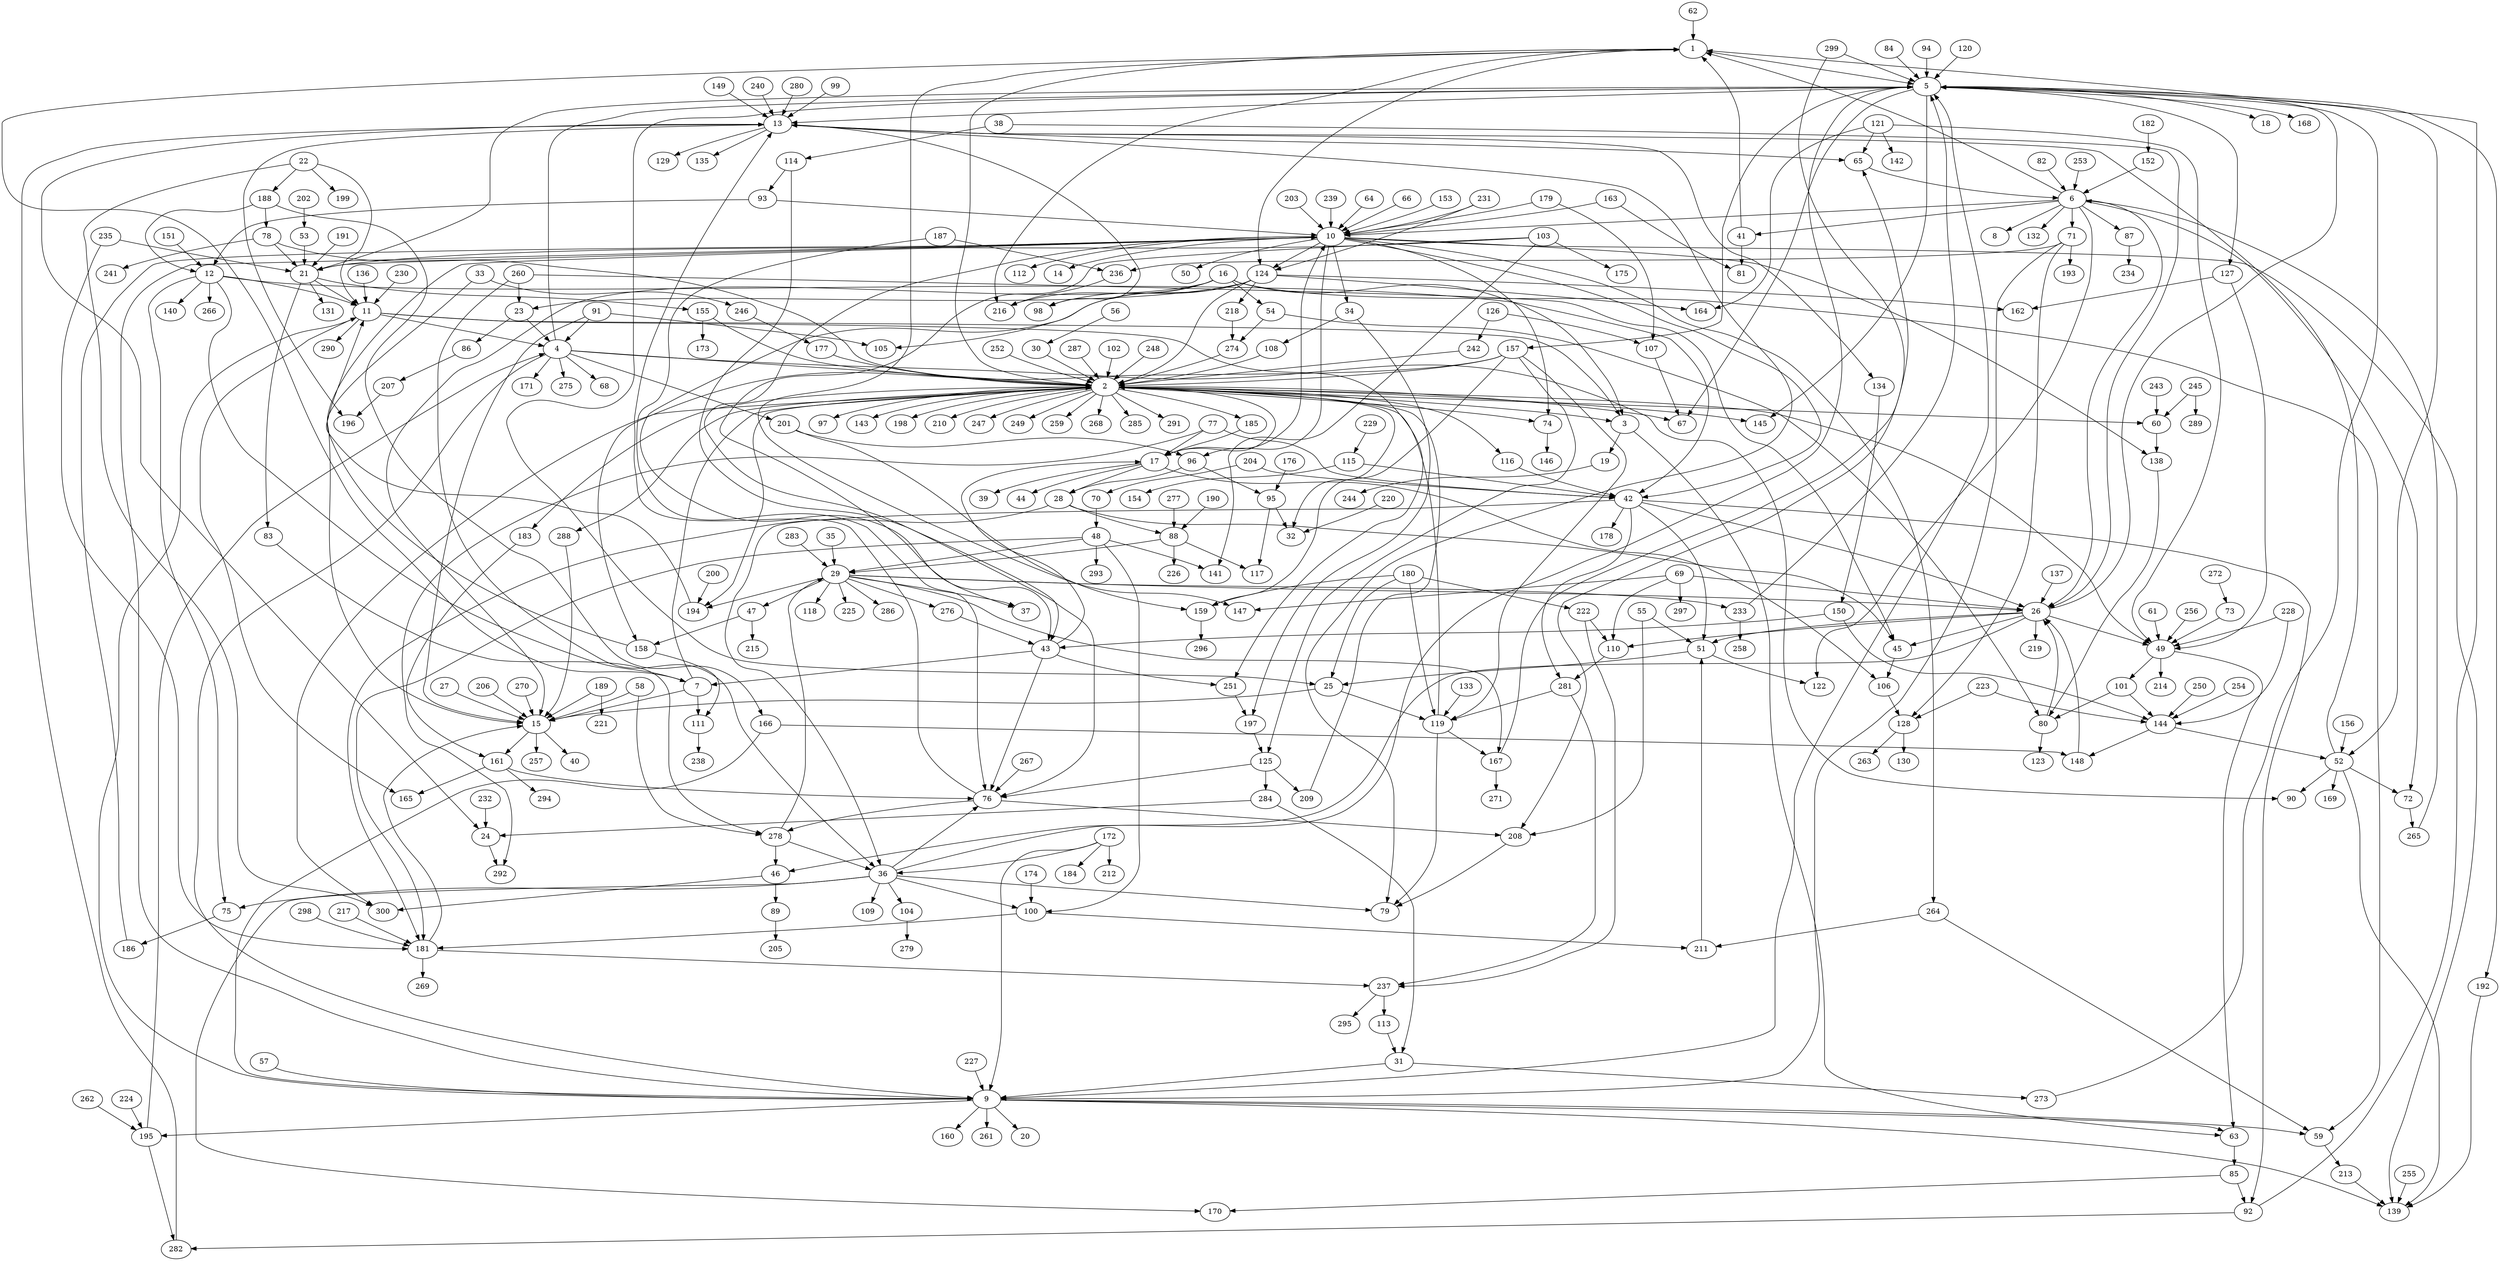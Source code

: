 digraph G {
  1;
  2;
  3;
  4;
  5;
  6;
  7;
  8;
  9;
  10;
  11;
  12;
  13;
  14;
  15;
  16;
  17;
  18;
  19;
  20;
  21;
  22;
  23;
  24;
  25;
  26;
  27;
  28;
  29;
  30;
  31;
  32;
  33;
  34;
  35;
  36;
  37;
  38;
  39;
  40;
  41;
  42;
  43;
  44;
  45;
  46;
  47;
  48;
  49;
  50;
  51;
  52;
  53;
  54;
  55;
  56;
  57;
  58;
  59;
  60;
  61;
  62;
  63;
  64;
  65;
  66;
  67;
  68;
  69;
  70;
  71;
  72;
  73;
  74;
  75;
  76;
  77;
  78;
  79;
  80;
  81;
  82;
  83;
  84;
  85;
  86;
  87;
  88;
  89;
  90;
  91;
  92;
  93;
  94;
  95;
  96;
  97;
  98;
  99;
  100;
  101;
  102;
  103;
  104;
  105;
  106;
  107;
  108;
  109;
  110;
  111;
  112;
  113;
  114;
  115;
  116;
  117;
  118;
  119;
  120;
  121;
  122;
  123;
  124;
  125;
  126;
  127;
  128;
  129;
  130;
  131;
  132;
  133;
  134;
  135;
  136;
  137;
  138;
  139;
  140;
  141;
  142;
  143;
  144;
  145;
  146;
  147;
  148;
  149;
  150;
  151;
  152;
  153;
  154;
  155;
  156;
  157;
  158;
  159;
  160;
  161;
  162;
  163;
  164;
  165;
  166;
  167;
  168;
  169;
  170;
  171;
  172;
  173;
  174;
  175;
  176;
  177;
  178;
  179;
  180;
  181;
  182;
  183;
  184;
  185;
  186;
  187;
  188;
  189;
  190;
  191;
  192;
  193;
  194;
  195;
  196;
  197;
  198;
  199;
  200;
  201;
  202;
  203;
  204;
  205;
  206;
  207;
  208;
  209;
  210;
  211;
  212;
  213;
  214;
  215;
  216;
  217;
  218;
  219;
  220;
  221;
  222;
  223;
  224;
  225;
  226;
  227;
  228;
  229;
  230;
  231;
  232;
  233;
  234;
  235;
  236;
  237;
  238;
  239;
  240;
  241;
  242;
  243;
  244;
  245;
  246;
  247;
  248;
  249;
  250;
  251;
  252;
  253;
  254;
  255;
  256;
  257;
  258;
  259;
  260;
  261;
  262;
  263;
  264;
  265;
  266;
  267;
  268;
  269;
  270;
  271;
  272;
  273;
  274;
  275;
  276;
  277;
  278;
  279;
  280;
  281;
  282;
  283;
  284;
  285;
  286;
  287;
  288;
  289;
  290;
  291;
  292;
  293;
  294;
  295;
  296;
  297;
  298;
  299;
  300;
  2 -> 1;
  2 -> 3;
  4 -> 2;
  1 -> 5;
  4 -> 5;
  6 -> 1;
  7 -> 1;
  7 -> 2;
  6 -> 8;
  4 -> 9;
  9 -> 5;
  6 -> 10;
  9 -> 10;
  11 -> 3;
  11 -> 4;
  9 -> 11;
  12 -> 7;
  12 -> 11;
  5 -> 13;
  10 -> 14;
  7 -> 15;
  16 -> 3;
  16 -> 15;
  2 -> 17;
  17 -> 10;
  5 -> 18;
  3 -> 19;
  9 -> 20;
  5 -> 21;
  10 -> 21;
  21 -> 11;
  22 -> 11;
  23 -> 4;
  13 -> 24;
  5 -> 25;
  25 -> 15;
  26 -> 5;
  6 -> 26;
  27 -> 15;
  17 -> 28;
  29 -> 26;
  30 -> 2;
  31 -> 9;
  2 -> 32;
  33 -> 15;
  10 -> 34;
  35 -> 29;
  36 -> 5;
  29 -> 37;
  38 -> 26;
  17 -> 39;
  15 -> 40;
  41 -> 1;
  6 -> 41;
  10 -> 42;
  12 -> 42;
  42 -> 26;
  42 -> 36;
  43 -> 7;
  10 -> 43;
  43 -> 17;
  17 -> 44;
  26 -> 45;
  28 -> 45;
  26 -> 46;
  29 -> 47;
  48 -> 29;
  2 -> 49;
  26 -> 49;
  10 -> 50;
  51 -> 25;
  26 -> 51;
  42 -> 51;
  5 -> 52;
  52 -> 13;
  53 -> 21;
  16 -> 54;
  55 -> 51;
  56 -> 30;
  57 -> 9;
  58 -> 15;
  9 -> 59;
  16 -> 59;
  2 -> 60;
  61 -> 49;
  62 -> 1;
  3 -> 63;
  9 -> 63;
  49 -> 63;
  64 -> 10;
  65 -> 6;
  13 -> 65;
  66 -> 10;
  2 -> 67;
  5 -> 67;
  4 -> 68;
  69 -> 26;
  70 -> 48;
  6 -> 71;
  71 -> 9;
  6 -> 72;
  52 -> 72;
  73 -> 49;
  2 -> 74;
  10 -> 74;
  12 -> 75;
  36 -> 75;
  76 -> 13;
  36 -> 76;
  43 -> 76;
  77 -> 17;
  77 -> 42;
  78 -> 2;
  78 -> 21;
  13 -> 79;
  36 -> 79;
  80 -> 26;
  54 -> 80;
  41 -> 81;
  82 -> 6;
  21 -> 83;
  84 -> 5;
  63 -> 85;
  23 -> 86;
  6 -> 87;
  28 -> 88;
  88 -> 29;
  46 -> 89;
  4 -> 90;
  52 -> 90;
  91 -> 4;
  91 -> 15;
  92 -> 1;
  42 -> 92;
  85 -> 92;
  93 -> 10;
  93 -> 12;
  94 -> 5;
  95 -> 32;
  10 -> 96;
  96 -> 28;
  96 -> 95;
  2 -> 97;
  13 -> 98;
  99 -> 13;
  36 -> 100;
  48 -> 100;
  49 -> 101;
  101 -> 80;
  102 -> 2;
  103 -> 21;
  103 -> 37;
  36 -> 104;
  16 -> 105;
  91 -> 105;
  17 -> 106;
  45 -> 106;
  107 -> 67;
  108 -> 2;
  34 -> 108;
  36 -> 109;
  26 -> 110;
  69 -> 110;
  7 -> 111;
  10 -> 112;
  113 -> 31;
  38 -> 114;
  114 -> 76;
  114 -> 93;
  115 -> 42;
  2 -> 116;
  116 -> 42;
  88 -> 117;
  95 -> 117;
  29 -> 118;
  119 -> 2;
  25 -> 119;
  119 -> 79;
  120 -> 5;
  121 -> 49;
  121 -> 65;
  6 -> 122;
  51 -> 122;
  80 -> 123;
  1 -> 124;
  124 -> 2;
  10 -> 124;
  124 -> 23;
  124 -> 43;
  124 -> 98;
  125 -> 76;
  126 -> 107;
  5 -> 127;
  127 -> 49;
  71 -> 128;
  106 -> 128;
  13 -> 129;
  128 -> 130;
  21 -> 131;
  6 -> 132;
  133 -> 119;
  13 -> 134;
  13 -> 135;
  136 -> 11;
  137 -> 26;
  10 -> 138;
  60 -> 138;
  138 -> 80;
  9 -> 139;
  10 -> 139;
  52 -> 139;
  12 -> 140;
  48 -> 141;
  103 -> 141;
  121 -> 142;
  2 -> 143;
  144 -> 52;
  101 -> 144;
  2 -> 145;
  5 -> 145;
  74 -> 146;
  1 -> 147;
  69 -> 147;
  148 -> 26;
  144 -> 148;
  149 -> 13;
  150 -> 43;
  134 -> 150;
  150 -> 144;
  151 -> 12;
  152 -> 6;
  153 -> 10;
  115 -> 154;
  155 -> 2;
  21 -> 155;
  156 -> 52;
  157 -> 2;
  5 -> 157;
  157 -> 119;
  157 -> 125;
  158 -> 10;
  47 -> 158;
  158 -> 111;
  157 -> 158;
  157 -> 159;
  9 -> 160;
  15 -> 161;
  161 -> 76;
  124 -> 162;
  127 -> 162;
  163 -> 10;
  163 -> 81;
  121 -> 164;
  124 -> 164;
  11 -> 165;
  161 -> 165;
  166 -> 9;
  166 -> 148;
  29 -> 167;
  167 -> 65;
  119 -> 167;
  5 -> 168;
  52 -> 169;
  36 -> 170;
  85 -> 170;
  4 -> 171;
  172 -> 9;
  172 -> 36;
  155 -> 173;
  174 -> 100;
  103 -> 175;
  176 -> 95;
  177 -> 2;
  42 -> 178;
  179 -> 10;
  179 -> 107;
  180 -> 25;
  180 -> 119;
  180 -> 159;
  181 -> 15;
  28 -> 181;
  48 -> 181;
  100 -> 181;
  182 -> 152;
  2 -> 183;
  183 -> 161;
  172 -> 184;
  2 -> 185;
  185 -> 17;
  186 -> 10;
  75 -> 186;
  187 -> 76;
  188 -> 12;
  22 -> 188;
  188 -> 78;
  188 -> 166;
  189 -> 15;
  190 -> 88;
  191 -> 21;
  5 -> 192;
  192 -> 139;
  71 -> 193;
  2 -> 194;
  194 -> 11;
  29 -> 194;
  195 -> 4;
  9 -> 195;
  13 -> 196;
  34 -> 197;
  197 -> 125;
  2 -> 198;
  22 -> 199;
  200 -> 194;
  4 -> 201;
  201 -> 96;
  201 -> 159;
  202 -> 53;
  203 -> 10;
  204 -> 42;
  204 -> 70;
  89 -> 205;
  206 -> 15;
  86 -> 207;
  207 -> 196;
  55 -> 208;
  76 -> 208;
  208 -> 79;
  209 -> 2;
  125 -> 209;
  2 -> 210;
  211 -> 51;
  100 -> 211;
  172 -> 212;
  59 -> 213;
  213 -> 139;
  49 -> 214;
  47 -> 215;
  1 -> 216;
  16 -> 216;
  217 -> 181;
  124 -> 218;
  26 -> 219;
  220 -> 32;
  189 -> 221;
  222 -> 110;
  180 -> 222;
  223 -> 128;
  223 -> 144;
  224 -> 195;
  29 -> 225;
  88 -> 226;
  227 -> 9;
  228 -> 49;
  228 -> 144;
  229 -> 115;
  230 -> 11;
  231 -> 10;
  231 -> 124;
  232 -> 24;
  233 -> 5;
  29 -> 233;
  87 -> 234;
  235 -> 21;
  235 -> 181;
  71 -> 236;
  187 -> 236;
  236 -> 216;
  237 -> 113;
  181 -> 237;
  222 -> 237;
  111 -> 238;
  239 -> 10;
  240 -> 13;
  78 -> 241;
  242 -> 2;
  126 -> 242;
  243 -> 60;
  19 -> 244;
  245 -> 60;
  33 -> 246;
  246 -> 177;
  2 -> 247;
  248 -> 2;
  2 -> 249;
  250 -> 144;
  11 -> 251;
  43 -> 251;
  251 -> 197;
  252 -> 2;
  253 -> 6;
  254 -> 144;
  255 -> 139;
  256 -> 49;
  15 -> 257;
  233 -> 258;
  2 -> 259;
  260 -> 23;
  260 -> 36;
  260 -> 45;
  9 -> 261;
  262 -> 195;
  128 -> 263;
  10 -> 264;
  264 -> 59;
  264 -> 211;
  265 -> 6;
  72 -> 265;
  12 -> 266;
  267 -> 76;
  2 -> 268;
  181 -> 269;
  270 -> 15;
  167 -> 271;
  272 -> 73;
  273 -> 5;
  31 -> 273;
  274 -> 2;
  54 -> 274;
  218 -> 274;
  4 -> 275;
  29 -> 276;
  276 -> 43;
  277 -> 88;
  278 -> 29;
  278 -> 36;
  278 -> 46;
  58 -> 278;
  76 -> 278;
  83 -> 278;
  104 -> 279;
  280 -> 13;
  42 -> 281;
  110 -> 281;
  281 -> 119;
  281 -> 237;
  282 -> 13;
  92 -> 282;
  195 -> 282;
  283 -> 29;
  284 -> 24;
  284 -> 31;
  125 -> 284;
  2 -> 285;
  29 -> 286;
  287 -> 2;
  2 -> 288;
  288 -> 15;
  245 -> 289;
  11 -> 290;
  2 -> 291;
  24 -> 292;
  77 -> 292;
  48 -> 293;
  161 -> 294;
  237 -> 295;
  159 -> 296;
  69 -> 297;
  298 -> 181;
  299 -> 5;
  299 -> 208;
  2 -> 300;
  22 -> 300;
  46 -> 300;
}
